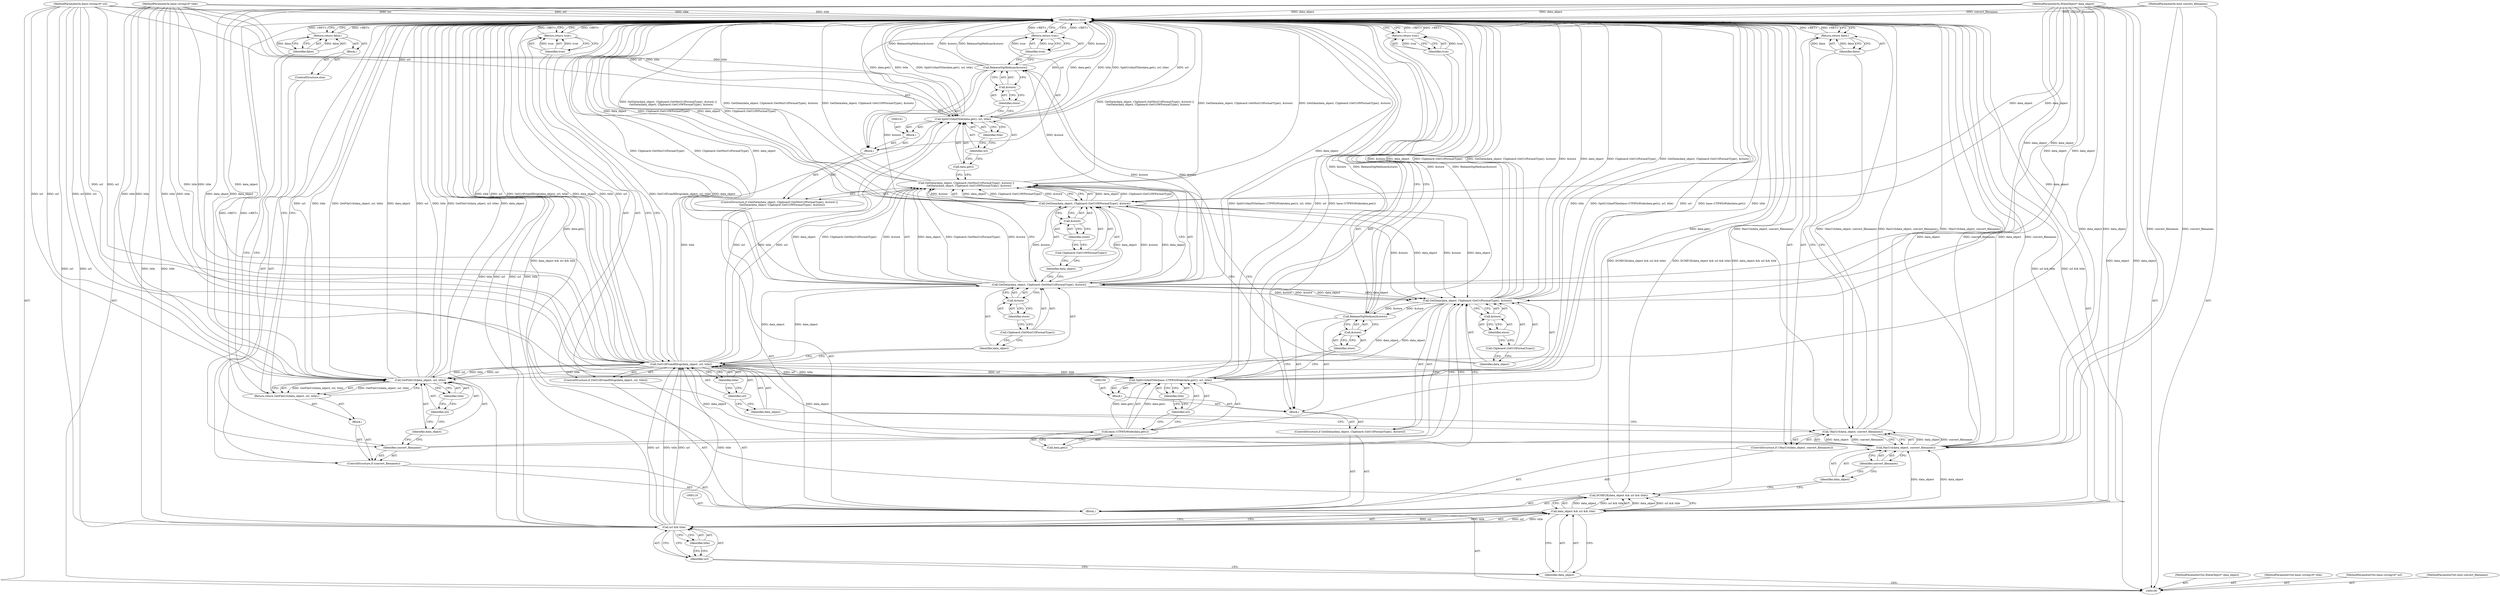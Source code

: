 digraph "1_Chrome_e93dc535728da259ec16d1c3cc393f80b25f64ae_6" {
"1000182" [label="(MethodReturn,bool)"];
"1000101" [label="(MethodParameterIn,IDataObject* data_object)"];
"1000263" [label="(MethodParameterOut,IDataObject* data_object)"];
"1000130" [label="(Identifier,data_object)"];
"1000127" [label="(ControlStructure,if (GetData(data_object, Clipboard::GetMozUrlFormatType(), &store) ||\n       GetData(data_object, Clipboard::GetUrlWFormatType(), &store)))"];
"1000131" [label="(Call,Clipboard::GetMozUrlFormatType())"];
"1000128" [label="(Call,GetData(data_object, Clipboard::GetMozUrlFormatType(), &store) ||\n       GetData(data_object, Clipboard::GetUrlWFormatType(), &store))"];
"1000129" [label="(Call,GetData(data_object, Clipboard::GetMozUrlFormatType(), &store))"];
"1000132" [label="(Call,&store)"];
"1000133" [label="(Identifier,store)"];
"1000135" [label="(Identifier,data_object)"];
"1000136" [label="(Call,Clipboard::GetUrlWFormatType())"];
"1000137" [label="(Call,&store)"];
"1000138" [label="(Identifier,store)"];
"1000139" [label="(Block,)"];
"1000134" [label="(Call,GetData(data_object, Clipboard::GetUrlWFormatType(), &store))"];
"1000140" [label="(Block,)"];
"1000143" [label="(Call,data.get())"];
"1000144" [label="(Identifier,url)"];
"1000145" [label="(Identifier,title)"];
"1000142" [label="(Call,SplitUrlAndTitle(data.get(), url, title))"];
"1000147" [label="(Call,&store)"];
"1000148" [label="(Identifier,store)"];
"1000146" [label="(Call,ReleaseStgMedium(&store))"];
"1000150" [label="(Identifier,true)"];
"1000149" [label="(Return,return true;)"];
"1000103" [label="(MethodParameterIn,base::string16* title)"];
"1000265" [label="(MethodParameterOut,base::string16* title)"];
"1000102" [label="(MethodParameterIn,base::string16* url)"];
"1000264" [label="(MethodParameterOut,base::string16* url)"];
"1000104" [label="(MethodParameterIn,bool convert_filenames)"];
"1000266" [label="(MethodParameterOut,bool convert_filenames)"];
"1000105" [label="(Block,)"];
"1000153" [label="(Identifier,data_object)"];
"1000154" [label="(Call,Clipboard::GetUrlFormatType())"];
"1000151" [label="(ControlStructure,if (GetData(data_object, Clipboard::GetUrlFormatType(), &store)))"];
"1000155" [label="(Call,&store)"];
"1000156" [label="(Identifier,store)"];
"1000157" [label="(Block,)"];
"1000152" [label="(Call,GetData(data_object, Clipboard::GetUrlFormatType(), &store))"];
"1000158" [label="(Block,)"];
"1000161" [label="(Call,base::UTF8ToWide(data.get()))"];
"1000162" [label="(Call,data.get())"];
"1000163" [label="(Identifier,url)"];
"1000164" [label="(Identifier,title)"];
"1000160" [label="(Call,SplitUrlAndTitle(base::UTF8ToWide(data.get()), url, title))"];
"1000166" [label="(Call,&store)"];
"1000167" [label="(Identifier,store)"];
"1000165" [label="(Call,ReleaseStgMedium(&store))"];
"1000169" [label="(Identifier,true)"];
"1000168" [label="(Return,return true;)"];
"1000107" [label="(Call,data_object && url && title)"];
"1000108" [label="(Identifier,data_object)"];
"1000109" [label="(Call,url && title)"];
"1000110" [label="(Identifier,url)"];
"1000106" [label="(Call,DCHECK(data_object && url && title))"];
"1000111" [label="(Identifier,title)"];
"1000172" [label="(Block,)"];
"1000170" [label="(ControlStructure,if (convert_filenames))"];
"1000171" [label="(Identifier,convert_filenames)"];
"1000174" [label="(Call,GetFileUrl(data_object, url, title))"];
"1000175" [label="(Identifier,data_object)"];
"1000176" [label="(Identifier,url)"];
"1000173" [label="(Return,return GetFileUrl(data_object, url, title);)"];
"1000177" [label="(Identifier,title)"];
"1000178" [label="(ControlStructure,else)"];
"1000179" [label="(Block,)"];
"1000181" [label="(Identifier,false)"];
"1000180" [label="(Return,return false;)"];
"1000115" [label="(Identifier,data_object)"];
"1000116" [label="(Identifier,convert_filenames)"];
"1000112" [label="(ControlStructure,if (!HasUrl(data_object, convert_filenames)))"];
"1000113" [label="(Call,!HasUrl(data_object, convert_filenames))"];
"1000114" [label="(Call,HasUrl(data_object, convert_filenames))"];
"1000118" [label="(Identifier,false)"];
"1000117" [label="(Return,return false;)"];
"1000120" [label="(ControlStructure,if (GetUrlFromHDrop(data_object, url, title)))"];
"1000122" [label="(Identifier,data_object)"];
"1000123" [label="(Identifier,url)"];
"1000124" [label="(Identifier,title)"];
"1000121" [label="(Call,GetUrlFromHDrop(data_object, url, title))"];
"1000126" [label="(Identifier,true)"];
"1000125" [label="(Return,return true;)"];
"1000182" -> "1000100"  [label="AST: "];
"1000182" -> "1000117"  [label="CFG: "];
"1000182" -> "1000125"  [label="CFG: "];
"1000182" -> "1000149"  [label="CFG: "];
"1000182" -> "1000168"  [label="CFG: "];
"1000182" -> "1000173"  [label="CFG: "];
"1000182" -> "1000180"  [label="CFG: "];
"1000173" -> "1000182"  [label="DDG: <RET>"];
"1000168" -> "1000182"  [label="DDG: <RET>"];
"1000125" -> "1000182"  [label="DDG: <RET>"];
"1000149" -> "1000182"  [label="DDG: <RET>"];
"1000142" -> "1000182"  [label="DDG: SplitUrlAndTitle(data.get(), url, title)"];
"1000142" -> "1000182"  [label="DDG: url"];
"1000142" -> "1000182"  [label="DDG: data.get()"];
"1000142" -> "1000182"  [label="DDG: title"];
"1000106" -> "1000182"  [label="DDG: data_object && url && title"];
"1000106" -> "1000182"  [label="DDG: DCHECK(data_object && url && title)"];
"1000104" -> "1000182"  [label="DDG: convert_filenames"];
"1000121" -> "1000182"  [label="DDG: url"];
"1000121" -> "1000182"  [label="DDG: GetUrlFromHDrop(data_object, url, title)"];
"1000121" -> "1000182"  [label="DDG: data_object"];
"1000121" -> "1000182"  [label="DDG: title"];
"1000174" -> "1000182"  [label="DDG: url"];
"1000174" -> "1000182"  [label="DDG: title"];
"1000174" -> "1000182"  [label="DDG: GetFileUrl(data_object, url, title)"];
"1000174" -> "1000182"  [label="DDG: data_object"];
"1000152" -> "1000182"  [label="DDG: data_object"];
"1000152" -> "1000182"  [label="DDG: Clipboard::GetUrlFormatType()"];
"1000152" -> "1000182"  [label="DDG: GetData(data_object, Clipboard::GetUrlFormatType(), &store)"];
"1000152" -> "1000182"  [label="DDG: &store"];
"1000102" -> "1000182"  [label="DDG: url"];
"1000128" -> "1000182"  [label="DDG: GetData(data_object, Clipboard::GetMozUrlFormatType(), &store) ||\n       GetData(data_object, Clipboard::GetUrlWFormatType(), &store)"];
"1000128" -> "1000182"  [label="DDG: GetData(data_object, Clipboard::GetMozUrlFormatType(), &store)"];
"1000128" -> "1000182"  [label="DDG: GetData(data_object, Clipboard::GetUrlWFormatType(), &store)"];
"1000129" -> "1000182"  [label="DDG: data_object"];
"1000129" -> "1000182"  [label="DDG: Clipboard::GetMozUrlFormatType()"];
"1000160" -> "1000182"  [label="DDG: title"];
"1000160" -> "1000182"  [label="DDG: SplitUrlAndTitle(base::UTF8ToWide(data.get()), url, title)"];
"1000160" -> "1000182"  [label="DDG: url"];
"1000160" -> "1000182"  [label="DDG: base::UTF8ToWide(data.get())"];
"1000113" -> "1000182"  [label="DDG: HasUrl(data_object, convert_filenames)"];
"1000113" -> "1000182"  [label="DDG: !HasUrl(data_object, convert_filenames)"];
"1000165" -> "1000182"  [label="DDG: &store"];
"1000165" -> "1000182"  [label="DDG: ReleaseStgMedium(&store)"];
"1000103" -> "1000182"  [label="DDG: title"];
"1000114" -> "1000182"  [label="DDG: data_object"];
"1000114" -> "1000182"  [label="DDG: convert_filenames"];
"1000134" -> "1000182"  [label="DDG: data_object"];
"1000134" -> "1000182"  [label="DDG: Clipboard::GetUrlWFormatType()"];
"1000101" -> "1000182"  [label="DDG: data_object"];
"1000109" -> "1000182"  [label="DDG: url"];
"1000109" -> "1000182"  [label="DDG: title"];
"1000161" -> "1000182"  [label="DDG: data.get()"];
"1000146" -> "1000182"  [label="DDG: ReleaseStgMedium(&store)"];
"1000146" -> "1000182"  [label="DDG: &store"];
"1000107" -> "1000182"  [label="DDG: url && title"];
"1000180" -> "1000182"  [label="DDG: <RET>"];
"1000117" -> "1000182"  [label="DDG: <RET>"];
"1000101" -> "1000100"  [label="AST: "];
"1000101" -> "1000182"  [label="DDG: data_object"];
"1000101" -> "1000107"  [label="DDG: data_object"];
"1000101" -> "1000114"  [label="DDG: data_object"];
"1000101" -> "1000121"  [label="DDG: data_object"];
"1000101" -> "1000129"  [label="DDG: data_object"];
"1000101" -> "1000134"  [label="DDG: data_object"];
"1000101" -> "1000152"  [label="DDG: data_object"];
"1000101" -> "1000174"  [label="DDG: data_object"];
"1000263" -> "1000100"  [label="AST: "];
"1000130" -> "1000129"  [label="AST: "];
"1000130" -> "1000121"  [label="CFG: "];
"1000131" -> "1000130"  [label="CFG: "];
"1000127" -> "1000105"  [label="AST: "];
"1000128" -> "1000127"  [label="AST: "];
"1000139" -> "1000127"  [label="AST: "];
"1000131" -> "1000129"  [label="AST: "];
"1000131" -> "1000130"  [label="CFG: "];
"1000133" -> "1000131"  [label="CFG: "];
"1000128" -> "1000127"  [label="AST: "];
"1000128" -> "1000129"  [label="CFG: "];
"1000128" -> "1000134"  [label="CFG: "];
"1000129" -> "1000128"  [label="AST: "];
"1000134" -> "1000128"  [label="AST: "];
"1000143" -> "1000128"  [label="CFG: "];
"1000153" -> "1000128"  [label="CFG: "];
"1000128" -> "1000182"  [label="DDG: GetData(data_object, Clipboard::GetMozUrlFormatType(), &store) ||\n       GetData(data_object, Clipboard::GetUrlWFormatType(), &store)"];
"1000128" -> "1000182"  [label="DDG: GetData(data_object, Clipboard::GetMozUrlFormatType(), &store)"];
"1000128" -> "1000182"  [label="DDG: GetData(data_object, Clipboard::GetUrlWFormatType(), &store)"];
"1000129" -> "1000128"  [label="DDG: data_object"];
"1000129" -> "1000128"  [label="DDG: Clipboard::GetMozUrlFormatType()"];
"1000129" -> "1000128"  [label="DDG: &store"];
"1000134" -> "1000128"  [label="DDG: data_object"];
"1000134" -> "1000128"  [label="DDG: Clipboard::GetUrlWFormatType()"];
"1000134" -> "1000128"  [label="DDG: &store"];
"1000129" -> "1000128"  [label="AST: "];
"1000129" -> "1000132"  [label="CFG: "];
"1000130" -> "1000129"  [label="AST: "];
"1000131" -> "1000129"  [label="AST: "];
"1000132" -> "1000129"  [label="AST: "];
"1000135" -> "1000129"  [label="CFG: "];
"1000128" -> "1000129"  [label="CFG: "];
"1000129" -> "1000182"  [label="DDG: data_object"];
"1000129" -> "1000182"  [label="DDG: Clipboard::GetMozUrlFormatType()"];
"1000129" -> "1000128"  [label="DDG: data_object"];
"1000129" -> "1000128"  [label="DDG: Clipboard::GetMozUrlFormatType()"];
"1000129" -> "1000128"  [label="DDG: &store"];
"1000121" -> "1000129"  [label="DDG: data_object"];
"1000101" -> "1000129"  [label="DDG: data_object"];
"1000129" -> "1000134"  [label="DDG: data_object"];
"1000129" -> "1000134"  [label="DDG: &store"];
"1000129" -> "1000146"  [label="DDG: &store"];
"1000129" -> "1000152"  [label="DDG: data_object"];
"1000129" -> "1000152"  [label="DDG: &store"];
"1000132" -> "1000129"  [label="AST: "];
"1000132" -> "1000133"  [label="CFG: "];
"1000133" -> "1000132"  [label="AST: "];
"1000129" -> "1000132"  [label="CFG: "];
"1000133" -> "1000132"  [label="AST: "];
"1000133" -> "1000131"  [label="CFG: "];
"1000132" -> "1000133"  [label="CFG: "];
"1000135" -> "1000134"  [label="AST: "];
"1000135" -> "1000129"  [label="CFG: "];
"1000136" -> "1000135"  [label="CFG: "];
"1000136" -> "1000134"  [label="AST: "];
"1000136" -> "1000135"  [label="CFG: "];
"1000138" -> "1000136"  [label="CFG: "];
"1000137" -> "1000134"  [label="AST: "];
"1000137" -> "1000138"  [label="CFG: "];
"1000138" -> "1000137"  [label="AST: "];
"1000134" -> "1000137"  [label="CFG: "];
"1000138" -> "1000137"  [label="AST: "];
"1000138" -> "1000136"  [label="CFG: "];
"1000137" -> "1000138"  [label="CFG: "];
"1000139" -> "1000127"  [label="AST: "];
"1000140" -> "1000139"  [label="AST: "];
"1000146" -> "1000139"  [label="AST: "];
"1000149" -> "1000139"  [label="AST: "];
"1000134" -> "1000128"  [label="AST: "];
"1000134" -> "1000137"  [label="CFG: "];
"1000135" -> "1000134"  [label="AST: "];
"1000136" -> "1000134"  [label="AST: "];
"1000137" -> "1000134"  [label="AST: "];
"1000128" -> "1000134"  [label="CFG: "];
"1000134" -> "1000182"  [label="DDG: data_object"];
"1000134" -> "1000182"  [label="DDG: Clipboard::GetUrlWFormatType()"];
"1000134" -> "1000128"  [label="DDG: data_object"];
"1000134" -> "1000128"  [label="DDG: Clipboard::GetUrlWFormatType()"];
"1000134" -> "1000128"  [label="DDG: &store"];
"1000129" -> "1000134"  [label="DDG: data_object"];
"1000129" -> "1000134"  [label="DDG: &store"];
"1000101" -> "1000134"  [label="DDG: data_object"];
"1000134" -> "1000146"  [label="DDG: &store"];
"1000134" -> "1000152"  [label="DDG: data_object"];
"1000134" -> "1000152"  [label="DDG: &store"];
"1000140" -> "1000139"  [label="AST: "];
"1000141" -> "1000140"  [label="AST: "];
"1000142" -> "1000140"  [label="AST: "];
"1000143" -> "1000142"  [label="AST: "];
"1000143" -> "1000128"  [label="CFG: "];
"1000144" -> "1000143"  [label="CFG: "];
"1000144" -> "1000142"  [label="AST: "];
"1000144" -> "1000143"  [label="CFG: "];
"1000145" -> "1000144"  [label="CFG: "];
"1000145" -> "1000142"  [label="AST: "];
"1000145" -> "1000144"  [label="CFG: "];
"1000142" -> "1000145"  [label="CFG: "];
"1000142" -> "1000140"  [label="AST: "];
"1000142" -> "1000145"  [label="CFG: "];
"1000143" -> "1000142"  [label="AST: "];
"1000144" -> "1000142"  [label="AST: "];
"1000145" -> "1000142"  [label="AST: "];
"1000148" -> "1000142"  [label="CFG: "];
"1000142" -> "1000182"  [label="DDG: SplitUrlAndTitle(data.get(), url, title)"];
"1000142" -> "1000182"  [label="DDG: url"];
"1000142" -> "1000182"  [label="DDG: data.get()"];
"1000142" -> "1000182"  [label="DDG: title"];
"1000121" -> "1000142"  [label="DDG: url"];
"1000121" -> "1000142"  [label="DDG: title"];
"1000102" -> "1000142"  [label="DDG: url"];
"1000103" -> "1000142"  [label="DDG: title"];
"1000147" -> "1000146"  [label="AST: "];
"1000147" -> "1000148"  [label="CFG: "];
"1000148" -> "1000147"  [label="AST: "];
"1000146" -> "1000147"  [label="CFG: "];
"1000148" -> "1000147"  [label="AST: "];
"1000148" -> "1000142"  [label="CFG: "];
"1000147" -> "1000148"  [label="CFG: "];
"1000146" -> "1000139"  [label="AST: "];
"1000146" -> "1000147"  [label="CFG: "];
"1000147" -> "1000146"  [label="AST: "];
"1000150" -> "1000146"  [label="CFG: "];
"1000146" -> "1000182"  [label="DDG: ReleaseStgMedium(&store)"];
"1000146" -> "1000182"  [label="DDG: &store"];
"1000129" -> "1000146"  [label="DDG: &store"];
"1000134" -> "1000146"  [label="DDG: &store"];
"1000150" -> "1000149"  [label="AST: "];
"1000150" -> "1000146"  [label="CFG: "];
"1000149" -> "1000150"  [label="CFG: "];
"1000150" -> "1000149"  [label="DDG: true"];
"1000149" -> "1000139"  [label="AST: "];
"1000149" -> "1000150"  [label="CFG: "];
"1000150" -> "1000149"  [label="AST: "];
"1000182" -> "1000149"  [label="CFG: "];
"1000149" -> "1000182"  [label="DDG: <RET>"];
"1000150" -> "1000149"  [label="DDG: true"];
"1000103" -> "1000100"  [label="AST: "];
"1000103" -> "1000182"  [label="DDG: title"];
"1000103" -> "1000109"  [label="DDG: title"];
"1000103" -> "1000121"  [label="DDG: title"];
"1000103" -> "1000142"  [label="DDG: title"];
"1000103" -> "1000160"  [label="DDG: title"];
"1000103" -> "1000174"  [label="DDG: title"];
"1000265" -> "1000100"  [label="AST: "];
"1000102" -> "1000100"  [label="AST: "];
"1000102" -> "1000182"  [label="DDG: url"];
"1000102" -> "1000109"  [label="DDG: url"];
"1000102" -> "1000121"  [label="DDG: url"];
"1000102" -> "1000142"  [label="DDG: url"];
"1000102" -> "1000160"  [label="DDG: url"];
"1000102" -> "1000174"  [label="DDG: url"];
"1000264" -> "1000100"  [label="AST: "];
"1000104" -> "1000100"  [label="AST: "];
"1000104" -> "1000182"  [label="DDG: convert_filenames"];
"1000104" -> "1000114"  [label="DDG: convert_filenames"];
"1000266" -> "1000100"  [label="AST: "];
"1000105" -> "1000100"  [label="AST: "];
"1000106" -> "1000105"  [label="AST: "];
"1000112" -> "1000105"  [label="AST: "];
"1000119" -> "1000105"  [label="AST: "];
"1000120" -> "1000105"  [label="AST: "];
"1000127" -> "1000105"  [label="AST: "];
"1000151" -> "1000105"  [label="AST: "];
"1000170" -> "1000105"  [label="AST: "];
"1000153" -> "1000152"  [label="AST: "];
"1000153" -> "1000128"  [label="CFG: "];
"1000154" -> "1000153"  [label="CFG: "];
"1000154" -> "1000152"  [label="AST: "];
"1000154" -> "1000153"  [label="CFG: "];
"1000156" -> "1000154"  [label="CFG: "];
"1000151" -> "1000105"  [label="AST: "];
"1000152" -> "1000151"  [label="AST: "];
"1000157" -> "1000151"  [label="AST: "];
"1000155" -> "1000152"  [label="AST: "];
"1000155" -> "1000156"  [label="CFG: "];
"1000156" -> "1000155"  [label="AST: "];
"1000152" -> "1000155"  [label="CFG: "];
"1000156" -> "1000155"  [label="AST: "];
"1000156" -> "1000154"  [label="CFG: "];
"1000155" -> "1000156"  [label="CFG: "];
"1000157" -> "1000151"  [label="AST: "];
"1000158" -> "1000157"  [label="AST: "];
"1000165" -> "1000157"  [label="AST: "];
"1000168" -> "1000157"  [label="AST: "];
"1000152" -> "1000151"  [label="AST: "];
"1000152" -> "1000155"  [label="CFG: "];
"1000153" -> "1000152"  [label="AST: "];
"1000154" -> "1000152"  [label="AST: "];
"1000155" -> "1000152"  [label="AST: "];
"1000162" -> "1000152"  [label="CFG: "];
"1000171" -> "1000152"  [label="CFG: "];
"1000152" -> "1000182"  [label="DDG: data_object"];
"1000152" -> "1000182"  [label="DDG: Clipboard::GetUrlFormatType()"];
"1000152" -> "1000182"  [label="DDG: GetData(data_object, Clipboard::GetUrlFormatType(), &store)"];
"1000152" -> "1000182"  [label="DDG: &store"];
"1000129" -> "1000152"  [label="DDG: data_object"];
"1000129" -> "1000152"  [label="DDG: &store"];
"1000134" -> "1000152"  [label="DDG: data_object"];
"1000134" -> "1000152"  [label="DDG: &store"];
"1000101" -> "1000152"  [label="DDG: data_object"];
"1000152" -> "1000165"  [label="DDG: &store"];
"1000152" -> "1000174"  [label="DDG: data_object"];
"1000158" -> "1000157"  [label="AST: "];
"1000159" -> "1000158"  [label="AST: "];
"1000160" -> "1000158"  [label="AST: "];
"1000161" -> "1000160"  [label="AST: "];
"1000161" -> "1000162"  [label="CFG: "];
"1000162" -> "1000161"  [label="AST: "];
"1000163" -> "1000161"  [label="CFG: "];
"1000161" -> "1000182"  [label="DDG: data.get()"];
"1000161" -> "1000160"  [label="DDG: data.get()"];
"1000162" -> "1000161"  [label="AST: "];
"1000162" -> "1000152"  [label="CFG: "];
"1000161" -> "1000162"  [label="CFG: "];
"1000163" -> "1000160"  [label="AST: "];
"1000163" -> "1000161"  [label="CFG: "];
"1000164" -> "1000163"  [label="CFG: "];
"1000164" -> "1000160"  [label="AST: "];
"1000164" -> "1000163"  [label="CFG: "];
"1000160" -> "1000164"  [label="CFG: "];
"1000160" -> "1000158"  [label="AST: "];
"1000160" -> "1000164"  [label="CFG: "];
"1000161" -> "1000160"  [label="AST: "];
"1000163" -> "1000160"  [label="AST: "];
"1000164" -> "1000160"  [label="AST: "];
"1000167" -> "1000160"  [label="CFG: "];
"1000160" -> "1000182"  [label="DDG: title"];
"1000160" -> "1000182"  [label="DDG: SplitUrlAndTitle(base::UTF8ToWide(data.get()), url, title)"];
"1000160" -> "1000182"  [label="DDG: url"];
"1000160" -> "1000182"  [label="DDG: base::UTF8ToWide(data.get())"];
"1000161" -> "1000160"  [label="DDG: data.get()"];
"1000121" -> "1000160"  [label="DDG: url"];
"1000121" -> "1000160"  [label="DDG: title"];
"1000102" -> "1000160"  [label="DDG: url"];
"1000103" -> "1000160"  [label="DDG: title"];
"1000166" -> "1000165"  [label="AST: "];
"1000166" -> "1000167"  [label="CFG: "];
"1000167" -> "1000166"  [label="AST: "];
"1000165" -> "1000166"  [label="CFG: "];
"1000167" -> "1000166"  [label="AST: "];
"1000167" -> "1000160"  [label="CFG: "];
"1000166" -> "1000167"  [label="CFG: "];
"1000165" -> "1000157"  [label="AST: "];
"1000165" -> "1000166"  [label="CFG: "];
"1000166" -> "1000165"  [label="AST: "];
"1000169" -> "1000165"  [label="CFG: "];
"1000165" -> "1000182"  [label="DDG: &store"];
"1000165" -> "1000182"  [label="DDG: ReleaseStgMedium(&store)"];
"1000152" -> "1000165"  [label="DDG: &store"];
"1000169" -> "1000168"  [label="AST: "];
"1000169" -> "1000165"  [label="CFG: "];
"1000168" -> "1000169"  [label="CFG: "];
"1000169" -> "1000168"  [label="DDG: true"];
"1000168" -> "1000157"  [label="AST: "];
"1000168" -> "1000169"  [label="CFG: "];
"1000169" -> "1000168"  [label="AST: "];
"1000182" -> "1000168"  [label="CFG: "];
"1000168" -> "1000182"  [label="DDG: <RET>"];
"1000169" -> "1000168"  [label="DDG: true"];
"1000107" -> "1000106"  [label="AST: "];
"1000107" -> "1000108"  [label="CFG: "];
"1000107" -> "1000109"  [label="CFG: "];
"1000108" -> "1000107"  [label="AST: "];
"1000109" -> "1000107"  [label="AST: "];
"1000106" -> "1000107"  [label="CFG: "];
"1000107" -> "1000182"  [label="DDG: url && title"];
"1000107" -> "1000106"  [label="DDG: data_object"];
"1000107" -> "1000106"  [label="DDG: url && title"];
"1000101" -> "1000107"  [label="DDG: data_object"];
"1000109" -> "1000107"  [label="DDG: url"];
"1000109" -> "1000107"  [label="DDG: title"];
"1000107" -> "1000114"  [label="DDG: data_object"];
"1000108" -> "1000107"  [label="AST: "];
"1000108" -> "1000100"  [label="CFG: "];
"1000110" -> "1000108"  [label="CFG: "];
"1000107" -> "1000108"  [label="CFG: "];
"1000109" -> "1000107"  [label="AST: "];
"1000109" -> "1000110"  [label="CFG: "];
"1000109" -> "1000111"  [label="CFG: "];
"1000110" -> "1000109"  [label="AST: "];
"1000111" -> "1000109"  [label="AST: "];
"1000107" -> "1000109"  [label="CFG: "];
"1000109" -> "1000182"  [label="DDG: url"];
"1000109" -> "1000182"  [label="DDG: title"];
"1000109" -> "1000107"  [label="DDG: url"];
"1000109" -> "1000107"  [label="DDG: title"];
"1000102" -> "1000109"  [label="DDG: url"];
"1000103" -> "1000109"  [label="DDG: title"];
"1000109" -> "1000121"  [label="DDG: url"];
"1000109" -> "1000121"  [label="DDG: title"];
"1000110" -> "1000109"  [label="AST: "];
"1000110" -> "1000108"  [label="CFG: "];
"1000111" -> "1000110"  [label="CFG: "];
"1000109" -> "1000110"  [label="CFG: "];
"1000106" -> "1000105"  [label="AST: "];
"1000106" -> "1000107"  [label="CFG: "];
"1000107" -> "1000106"  [label="AST: "];
"1000115" -> "1000106"  [label="CFG: "];
"1000106" -> "1000182"  [label="DDG: data_object && url && title"];
"1000106" -> "1000182"  [label="DDG: DCHECK(data_object && url && title)"];
"1000107" -> "1000106"  [label="DDG: data_object"];
"1000107" -> "1000106"  [label="DDG: url && title"];
"1000111" -> "1000109"  [label="AST: "];
"1000111" -> "1000110"  [label="CFG: "];
"1000109" -> "1000111"  [label="CFG: "];
"1000172" -> "1000170"  [label="AST: "];
"1000173" -> "1000172"  [label="AST: "];
"1000170" -> "1000105"  [label="AST: "];
"1000171" -> "1000170"  [label="AST: "];
"1000172" -> "1000170"  [label="AST: "];
"1000178" -> "1000170"  [label="AST: "];
"1000171" -> "1000170"  [label="AST: "];
"1000171" -> "1000152"  [label="CFG: "];
"1000175" -> "1000171"  [label="CFG: "];
"1000181" -> "1000171"  [label="CFG: "];
"1000174" -> "1000173"  [label="AST: "];
"1000174" -> "1000177"  [label="CFG: "];
"1000175" -> "1000174"  [label="AST: "];
"1000176" -> "1000174"  [label="AST: "];
"1000177" -> "1000174"  [label="AST: "];
"1000173" -> "1000174"  [label="CFG: "];
"1000174" -> "1000182"  [label="DDG: url"];
"1000174" -> "1000182"  [label="DDG: title"];
"1000174" -> "1000182"  [label="DDG: GetFileUrl(data_object, url, title)"];
"1000174" -> "1000182"  [label="DDG: data_object"];
"1000174" -> "1000173"  [label="DDG: GetFileUrl(data_object, url, title)"];
"1000152" -> "1000174"  [label="DDG: data_object"];
"1000101" -> "1000174"  [label="DDG: data_object"];
"1000121" -> "1000174"  [label="DDG: url"];
"1000121" -> "1000174"  [label="DDG: title"];
"1000102" -> "1000174"  [label="DDG: url"];
"1000103" -> "1000174"  [label="DDG: title"];
"1000175" -> "1000174"  [label="AST: "];
"1000175" -> "1000171"  [label="CFG: "];
"1000176" -> "1000175"  [label="CFG: "];
"1000176" -> "1000174"  [label="AST: "];
"1000176" -> "1000175"  [label="CFG: "];
"1000177" -> "1000176"  [label="CFG: "];
"1000173" -> "1000172"  [label="AST: "];
"1000173" -> "1000174"  [label="CFG: "];
"1000174" -> "1000173"  [label="AST: "];
"1000182" -> "1000173"  [label="CFG: "];
"1000173" -> "1000182"  [label="DDG: <RET>"];
"1000174" -> "1000173"  [label="DDG: GetFileUrl(data_object, url, title)"];
"1000177" -> "1000174"  [label="AST: "];
"1000177" -> "1000176"  [label="CFG: "];
"1000174" -> "1000177"  [label="CFG: "];
"1000178" -> "1000170"  [label="AST: "];
"1000179" -> "1000178"  [label="AST: "];
"1000179" -> "1000178"  [label="AST: "];
"1000180" -> "1000179"  [label="AST: "];
"1000181" -> "1000180"  [label="AST: "];
"1000181" -> "1000171"  [label="CFG: "];
"1000180" -> "1000181"  [label="CFG: "];
"1000181" -> "1000180"  [label="DDG: false"];
"1000180" -> "1000179"  [label="AST: "];
"1000180" -> "1000181"  [label="CFG: "];
"1000181" -> "1000180"  [label="AST: "];
"1000182" -> "1000180"  [label="CFG: "];
"1000180" -> "1000182"  [label="DDG: <RET>"];
"1000181" -> "1000180"  [label="DDG: false"];
"1000115" -> "1000114"  [label="AST: "];
"1000115" -> "1000106"  [label="CFG: "];
"1000116" -> "1000115"  [label="CFG: "];
"1000116" -> "1000114"  [label="AST: "];
"1000116" -> "1000115"  [label="CFG: "];
"1000114" -> "1000116"  [label="CFG: "];
"1000112" -> "1000105"  [label="AST: "];
"1000113" -> "1000112"  [label="AST: "];
"1000117" -> "1000112"  [label="AST: "];
"1000113" -> "1000112"  [label="AST: "];
"1000113" -> "1000114"  [label="CFG: "];
"1000114" -> "1000113"  [label="AST: "];
"1000118" -> "1000113"  [label="CFG: "];
"1000122" -> "1000113"  [label="CFG: "];
"1000113" -> "1000182"  [label="DDG: HasUrl(data_object, convert_filenames)"];
"1000113" -> "1000182"  [label="DDG: !HasUrl(data_object, convert_filenames)"];
"1000114" -> "1000113"  [label="DDG: data_object"];
"1000114" -> "1000113"  [label="DDG: convert_filenames"];
"1000114" -> "1000113"  [label="AST: "];
"1000114" -> "1000116"  [label="CFG: "];
"1000115" -> "1000114"  [label="AST: "];
"1000116" -> "1000114"  [label="AST: "];
"1000113" -> "1000114"  [label="CFG: "];
"1000114" -> "1000182"  [label="DDG: data_object"];
"1000114" -> "1000182"  [label="DDG: convert_filenames"];
"1000114" -> "1000113"  [label="DDG: data_object"];
"1000114" -> "1000113"  [label="DDG: convert_filenames"];
"1000107" -> "1000114"  [label="DDG: data_object"];
"1000101" -> "1000114"  [label="DDG: data_object"];
"1000104" -> "1000114"  [label="DDG: convert_filenames"];
"1000114" -> "1000121"  [label="DDG: data_object"];
"1000118" -> "1000117"  [label="AST: "];
"1000118" -> "1000113"  [label="CFG: "];
"1000117" -> "1000118"  [label="CFG: "];
"1000118" -> "1000117"  [label="DDG: false"];
"1000117" -> "1000112"  [label="AST: "];
"1000117" -> "1000118"  [label="CFG: "];
"1000118" -> "1000117"  [label="AST: "];
"1000182" -> "1000117"  [label="CFG: "];
"1000117" -> "1000182"  [label="DDG: <RET>"];
"1000118" -> "1000117"  [label="DDG: false"];
"1000120" -> "1000105"  [label="AST: "];
"1000121" -> "1000120"  [label="AST: "];
"1000125" -> "1000120"  [label="AST: "];
"1000122" -> "1000121"  [label="AST: "];
"1000122" -> "1000113"  [label="CFG: "];
"1000123" -> "1000122"  [label="CFG: "];
"1000123" -> "1000121"  [label="AST: "];
"1000123" -> "1000122"  [label="CFG: "];
"1000124" -> "1000123"  [label="CFG: "];
"1000124" -> "1000121"  [label="AST: "];
"1000124" -> "1000123"  [label="CFG: "];
"1000121" -> "1000124"  [label="CFG: "];
"1000121" -> "1000120"  [label="AST: "];
"1000121" -> "1000124"  [label="CFG: "];
"1000122" -> "1000121"  [label="AST: "];
"1000123" -> "1000121"  [label="AST: "];
"1000124" -> "1000121"  [label="AST: "];
"1000126" -> "1000121"  [label="CFG: "];
"1000130" -> "1000121"  [label="CFG: "];
"1000121" -> "1000182"  [label="DDG: url"];
"1000121" -> "1000182"  [label="DDG: GetUrlFromHDrop(data_object, url, title)"];
"1000121" -> "1000182"  [label="DDG: data_object"];
"1000121" -> "1000182"  [label="DDG: title"];
"1000114" -> "1000121"  [label="DDG: data_object"];
"1000101" -> "1000121"  [label="DDG: data_object"];
"1000109" -> "1000121"  [label="DDG: url"];
"1000109" -> "1000121"  [label="DDG: title"];
"1000102" -> "1000121"  [label="DDG: url"];
"1000103" -> "1000121"  [label="DDG: title"];
"1000121" -> "1000129"  [label="DDG: data_object"];
"1000121" -> "1000142"  [label="DDG: url"];
"1000121" -> "1000142"  [label="DDG: title"];
"1000121" -> "1000160"  [label="DDG: url"];
"1000121" -> "1000160"  [label="DDG: title"];
"1000121" -> "1000174"  [label="DDG: url"];
"1000121" -> "1000174"  [label="DDG: title"];
"1000126" -> "1000125"  [label="AST: "];
"1000126" -> "1000121"  [label="CFG: "];
"1000125" -> "1000126"  [label="CFG: "];
"1000126" -> "1000125"  [label="DDG: true"];
"1000125" -> "1000120"  [label="AST: "];
"1000125" -> "1000126"  [label="CFG: "];
"1000126" -> "1000125"  [label="AST: "];
"1000182" -> "1000125"  [label="CFG: "];
"1000125" -> "1000182"  [label="DDG: <RET>"];
"1000126" -> "1000125"  [label="DDG: true"];
}
